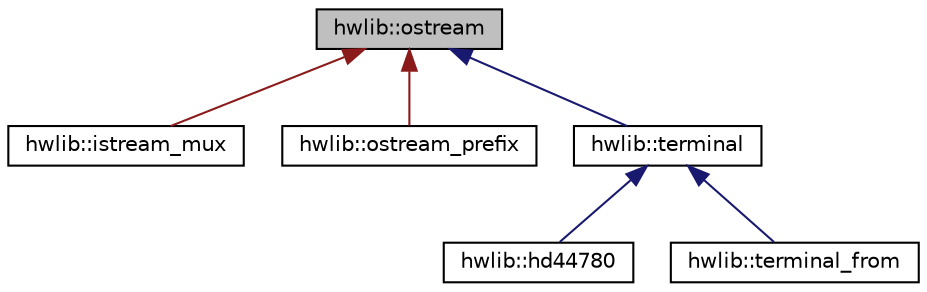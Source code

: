 digraph "hwlib::ostream"
{
  edge [fontname="Helvetica",fontsize="10",labelfontname="Helvetica",labelfontsize="10"];
  node [fontname="Helvetica",fontsize="10",shape=record];
  Node0 [label="hwlib::ostream",height=0.2,width=0.4,color="black", fillcolor="grey75", style="filled", fontcolor="black"];
  Node0 -> Node1 [dir="back",color="firebrick4",fontsize="10",style="solid",fontname="Helvetica"];
  Node1 [label="hwlib::istream_mux",height=0.2,width=0.4,color="black", fillcolor="white", style="filled",URL="$classhwlib_1_1istream__mux.html"];
  Node0 -> Node2 [dir="back",color="firebrick4",fontsize="10",style="solid",fontname="Helvetica"];
  Node2 [label="hwlib::ostream_prefix",height=0.2,width=0.4,color="black", fillcolor="white", style="filled",URL="$classhwlib_1_1ostream__prefix.html"];
  Node0 -> Node3 [dir="back",color="midnightblue",fontsize="10",style="solid",fontname="Helvetica"];
  Node3 [label="hwlib::terminal",height=0.2,width=0.4,color="black", fillcolor="white", style="filled",URL="$classhwlib_1_1terminal.html"];
  Node3 -> Node4 [dir="back",color="midnightblue",fontsize="10",style="solid",fontname="Helvetica"];
  Node4 [label="hwlib::hd44780",height=0.2,width=0.4,color="black", fillcolor="white", style="filled",URL="$classhwlib_1_1hd44780.html"];
  Node3 -> Node5 [dir="back",color="midnightblue",fontsize="10",style="solid",fontname="Helvetica"];
  Node5 [label="hwlib::terminal_from",height=0.2,width=0.4,color="black", fillcolor="white", style="filled",URL="$classhwlib_1_1terminal__from.html",tooltip="implements a character terminal inside a graphic window "];
}
